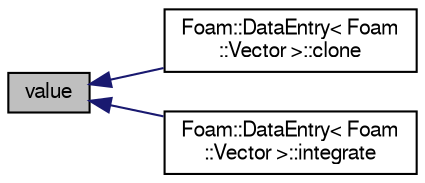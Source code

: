 digraph "value"
{
  bgcolor="transparent";
  edge [fontname="FreeSans",fontsize="10",labelfontname="FreeSans",labelfontsize="10"];
  node [fontname="FreeSans",fontsize="10",shape=record];
  rankdir="LR";
  Node24 [label="value",height=0.2,width=0.4,color="black", fillcolor="grey75", style="filled", fontcolor="black"];
  Node24 -> Node25 [dir="back",color="midnightblue",fontsize="10",style="solid",fontname="FreeSans"];
  Node25 [label="Foam::DataEntry\< Foam\l::Vector \>::clone",height=0.2,width=0.4,color="black",URL="$a27662.html#acd55b60f901f29af8277113adcfd9a7d",tooltip="Construct and return a clone. "];
  Node24 -> Node26 [dir="back",color="midnightblue",fontsize="10",style="solid",fontname="FreeSans"];
  Node26 [label="Foam::DataEntry\< Foam\l::Vector \>::integrate",height=0.2,width=0.4,color="black",URL="$a27662.html#ad2a57c33942565f457c179121c832e78",tooltip="Integrate between two (scalar) values. "];
}
